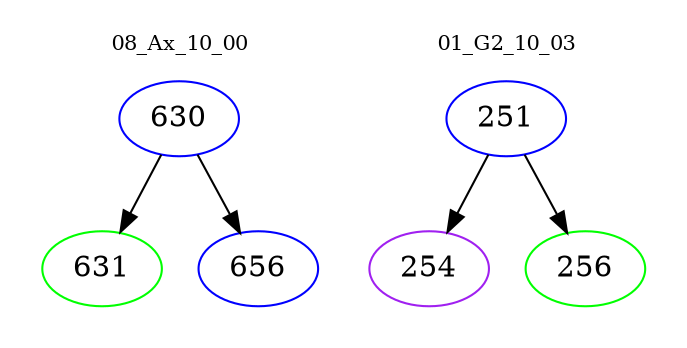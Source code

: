 digraph{
subgraph cluster_0 {
color = white
label = "08_Ax_10_00";
fontsize=10;
T0_630 [label="630", color="blue"]
T0_630 -> T0_631 [color="black"]
T0_631 [label="631", color="green"]
T0_630 -> T0_656 [color="black"]
T0_656 [label="656", color="blue"]
}
subgraph cluster_1 {
color = white
label = "01_G2_10_03";
fontsize=10;
T1_251 [label="251", color="blue"]
T1_251 -> T1_254 [color="black"]
T1_254 [label="254", color="purple"]
T1_251 -> T1_256 [color="black"]
T1_256 [label="256", color="green"]
}
}
